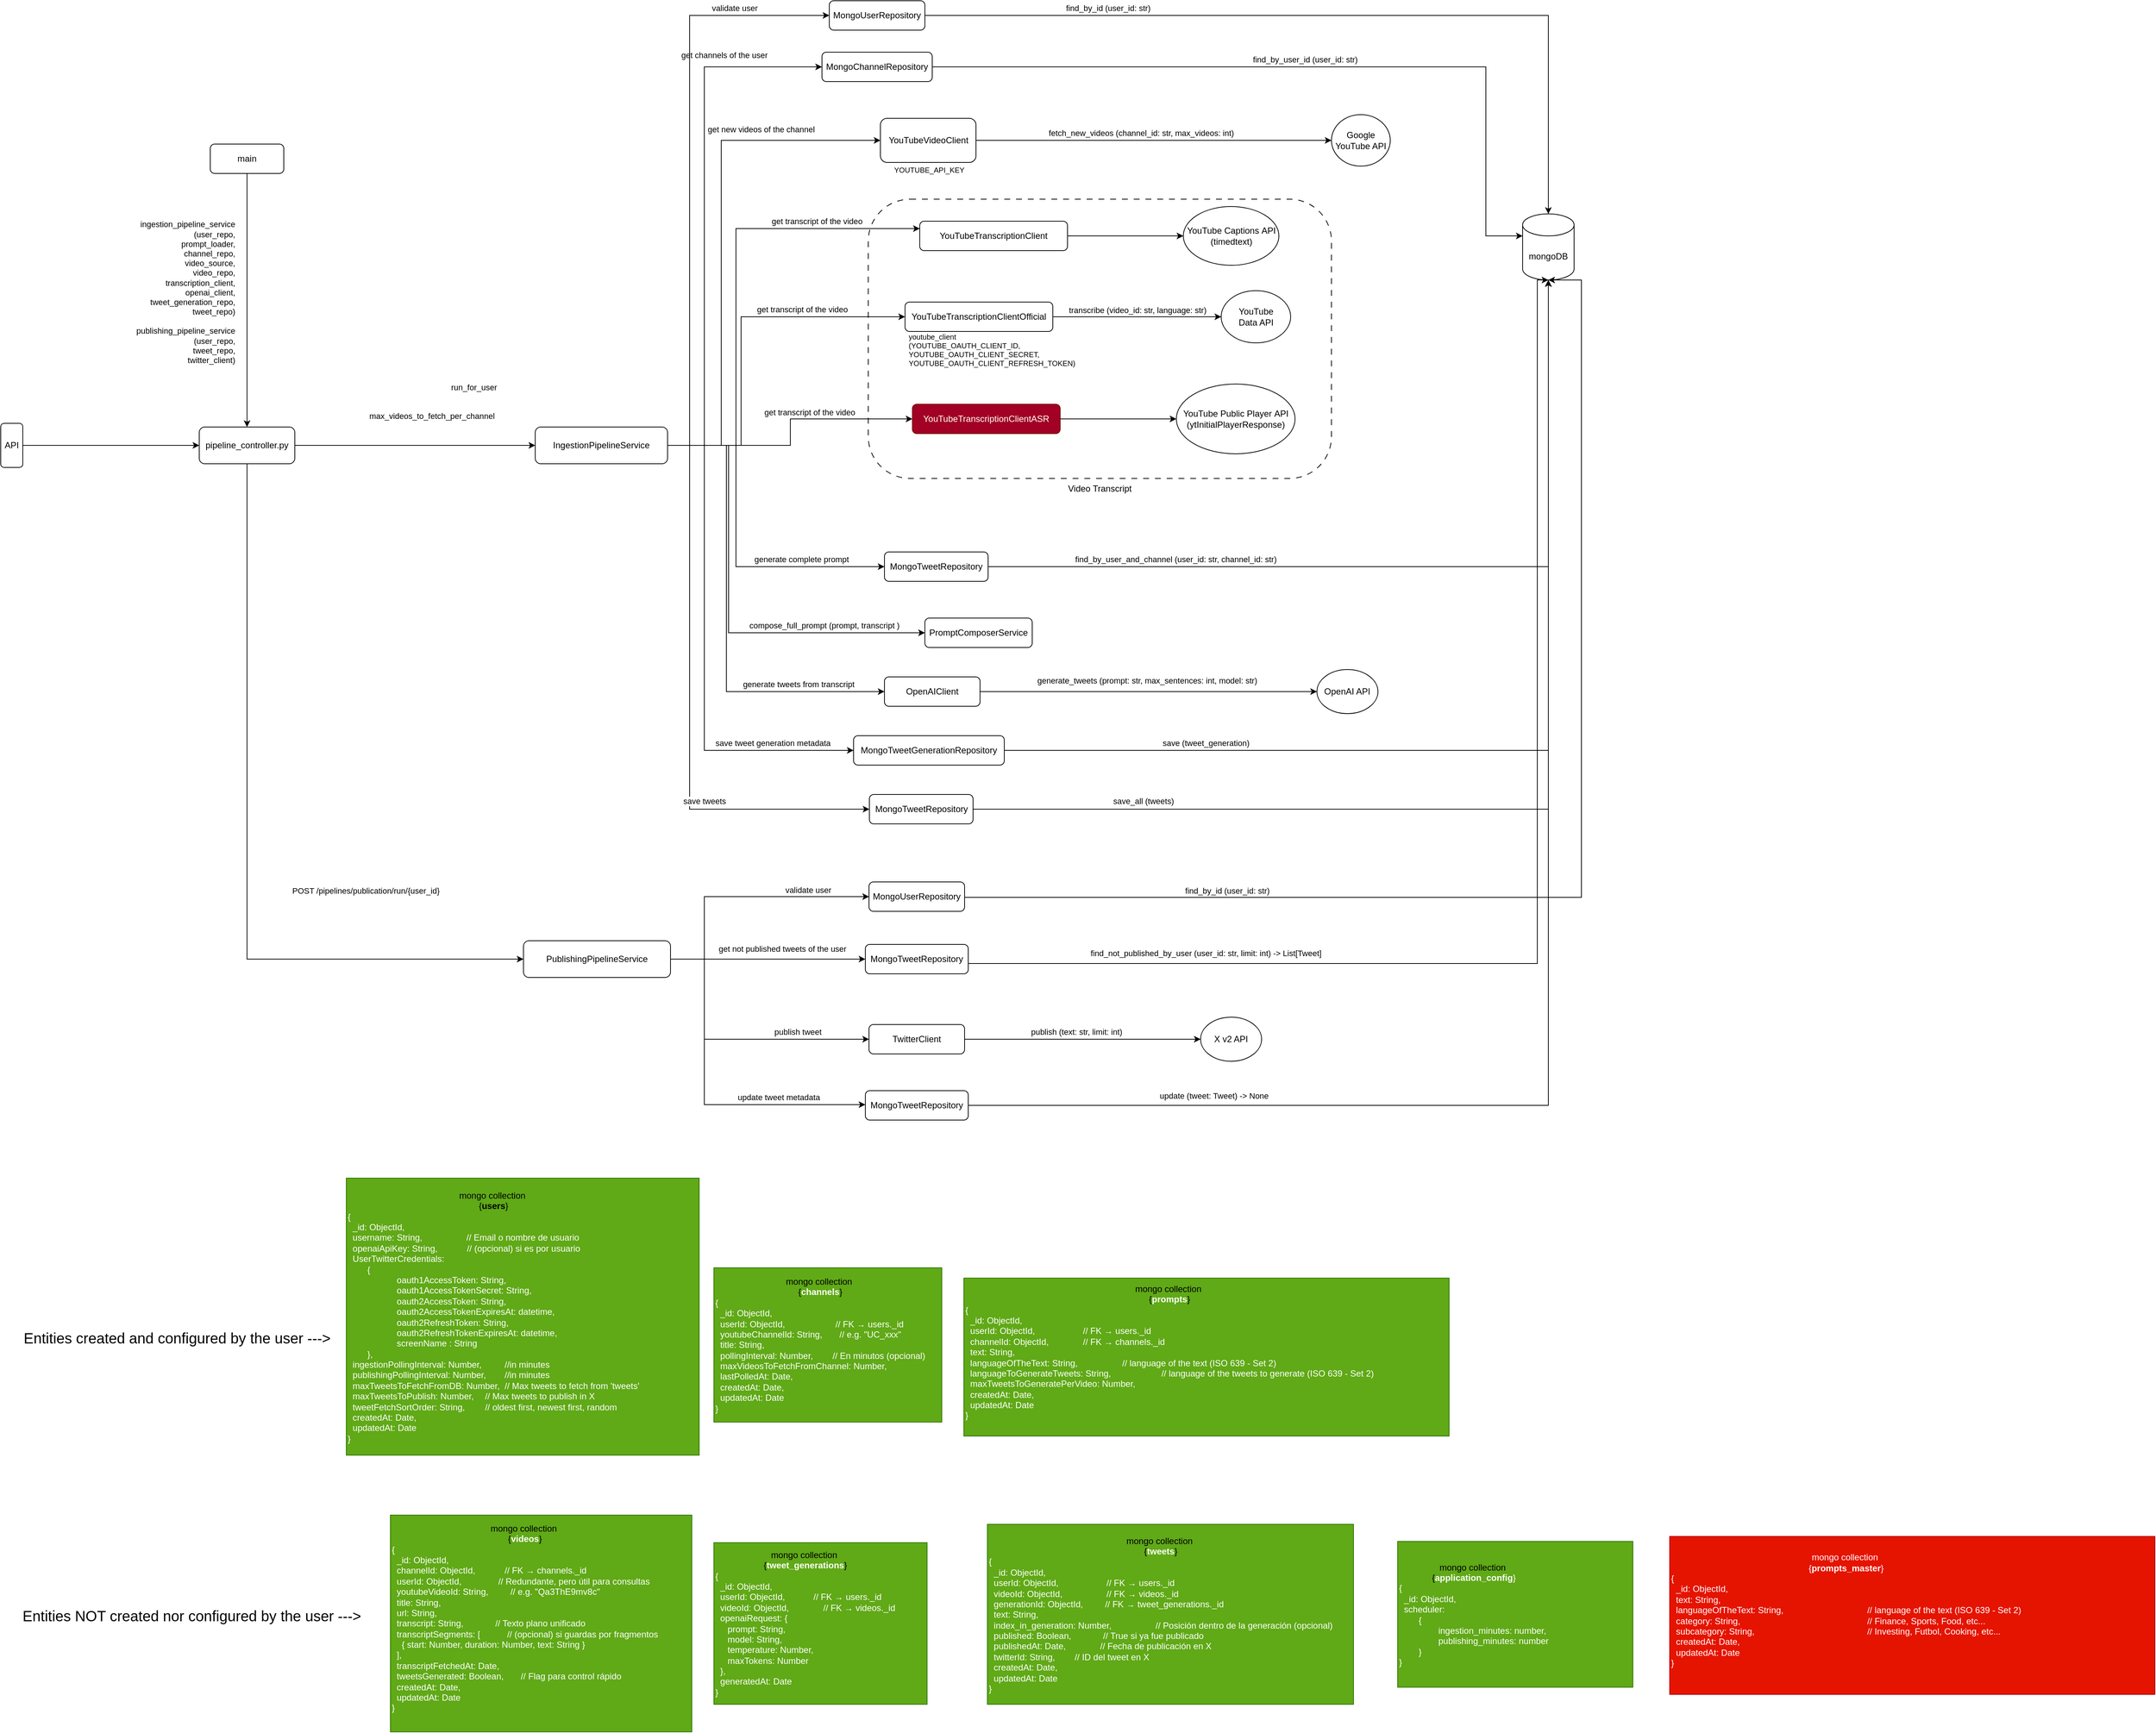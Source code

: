 <mxfile version="28.0.6">
  <diagram name="Page-1" id="SpRGDxsBfz3jqkra-ryO">
    <mxGraphModel dx="1733" dy="1713" grid="1" gridSize="10" guides="1" tooltips="1" connect="1" arrows="1" fold="1" page="1" pageScale="1" pageWidth="827" pageHeight="1169" math="0" shadow="0">
      <root>
        <mxCell id="0" />
        <mxCell id="1" parent="0" />
        <mxCell id="37fVEJxlYI5hCLpPLEm2-25" value="Video Transcript" style="rounded=1;whiteSpace=wrap;html=1;dashed=1;dashPattern=8 8;labelPosition=center;verticalLabelPosition=bottom;align=center;verticalAlign=top;" vertex="1" parent="1">
          <mxGeometry x="660" y="-70" width="630" height="380" as="geometry" />
        </mxCell>
        <mxCell id="mtawYaKO-lGH9iTYJ4dF-1" value="ingestion_pipeline_service&lt;div&gt;&lt;div&gt;(user_repo,&lt;/div&gt;&lt;div&gt;prompt_loader,&lt;/div&gt;&lt;div&gt;channel_repo,&lt;/div&gt;&lt;div&gt;video_source,&lt;/div&gt;&lt;div&gt;video_repo,&lt;/div&gt;&lt;div&gt;transcription_client,&lt;/div&gt;&lt;div&gt;openai_client,&lt;/div&gt;&lt;div&gt;tweet_generation_repo,&lt;/div&gt;&lt;div&gt;tweet_repo)&lt;/div&gt;&lt;/div&gt;&lt;div&gt;&lt;br&gt;&lt;/div&gt;&lt;div&gt;publishing_pipeline_service&lt;/div&gt;&lt;div&gt;(&lt;span style=&quot;background-color: light-dark(#ffffff, var(--ge-dark-color, #121212)); color: light-dark(rgb(0, 0, 0), rgb(255, 255, 255));&quot;&gt;user_repo,&lt;/span&gt;&lt;/div&gt;&lt;div&gt;&lt;span style=&quot;background-color: light-dark(#ffffff, var(--ge-dark-color, #121212)); color: light-dark(rgb(0, 0, 0), rgb(255, 255, 255));&quot;&gt;tweet_repo,&lt;/span&gt;&lt;/div&gt;&lt;div&gt;&lt;span style=&quot;background-color: light-dark(#ffffff, var(--ge-dark-color, #121212)); color: light-dark(rgb(0, 0, 0), rgb(255, 255, 255));&quot;&gt;twitter_client)&lt;/span&gt;&lt;/div&gt;&lt;div&gt;&lt;br&gt;&lt;/div&gt;&lt;div&gt;&lt;br&gt;&lt;/div&gt;" style="edgeStyle=orthogonalEdgeStyle;rounded=0;orthogonalLoop=1;jettySize=auto;html=1;align=right;" parent="1" source="6GBo-MGXtRTwtD-Rmwj8-2" target="6GBo-MGXtRTwtD-Rmwj8-3" edge="1">
          <mxGeometry x="0.015" y="-15" relative="1" as="geometry">
            <mxPoint as="offset" />
          </mxGeometry>
        </mxCell>
        <mxCell id="6GBo-MGXtRTwtD-Rmwj8-2" value="main" style="rounded=1;whiteSpace=wrap;html=1;" parent="1" vertex="1">
          <mxGeometry x="-235" y="-145" width="100" height="40" as="geometry" />
        </mxCell>
        <mxCell id="6GBo-MGXtRTwtD-Rmwj8-8" style="edgeStyle=orthogonalEdgeStyle;rounded=0;orthogonalLoop=1;jettySize=auto;html=1;" parent="1" source="6GBo-MGXtRTwtD-Rmwj8-3" target="6GBo-MGXtRTwtD-Rmwj8-6" edge="1">
          <mxGeometry relative="1" as="geometry" />
        </mxCell>
        <mxCell id="6GBo-MGXtRTwtD-Rmwj8-3" value="pipeline_controller.py" style="rounded=1;whiteSpace=wrap;html=1;" parent="1" vertex="1">
          <mxGeometry x="-250" y="240" width="130" height="50" as="geometry" />
        </mxCell>
        <mxCell id="6GBo-MGXtRTwtD-Rmwj8-5" value="" style="edgeStyle=orthogonalEdgeStyle;rounded=0;orthogonalLoop=1;jettySize=auto;html=1;entryX=0;entryY=0.5;entryDx=0;entryDy=0;" parent="1" source="6GBo-MGXtRTwtD-Rmwj8-4" target="6GBo-MGXtRTwtD-Rmwj8-3" edge="1">
          <mxGeometry y="25" relative="1" as="geometry">
            <mxPoint as="offset" />
          </mxGeometry>
        </mxCell>
        <mxCell id="6GBo-MGXtRTwtD-Rmwj8-4" value="API" style="rounded=1;whiteSpace=wrap;html=1;" parent="1" vertex="1">
          <mxGeometry x="-520" y="235" width="30" height="60" as="geometry" />
        </mxCell>
        <mxCell id="6GBo-MGXtRTwtD-Rmwj8-15" value="get new videos of the channel" style="rounded=0;orthogonalLoop=1;jettySize=auto;html=1;entryX=0;entryY=0.5;entryDx=0;entryDy=0;exitX=1;exitY=0.5;exitDx=0;exitDy=0;edgeStyle=orthogonalEdgeStyle;" parent="1" source="6GBo-MGXtRTwtD-Rmwj8-6" target="6GBo-MGXtRTwtD-Rmwj8-11" edge="1">
          <mxGeometry x="0.538" y="15" relative="1" as="geometry">
            <Array as="points">
              <mxPoint x="460" y="265" />
              <mxPoint x="460" y="-150" />
            </Array>
            <mxPoint x="377" y="255.0" as="sourcePoint" />
            <mxPoint as="offset" />
          </mxGeometry>
        </mxCell>
        <mxCell id="6GBo-MGXtRTwtD-Rmwj8-22" value="get transcript of the video" style="edgeStyle=orthogonalEdgeStyle;rounded=0;orthogonalLoop=1;jettySize=auto;html=1;entryX=0;entryY=0.5;entryDx=0;entryDy=0;" parent="1" source="6GBo-MGXtRTwtD-Rmwj8-6" target="6GBo-MGXtRTwtD-Rmwj8-16" edge="1">
          <mxGeometry x="0.438" y="10" relative="1" as="geometry">
            <Array as="points">
              <mxPoint x="487" y="265" />
              <mxPoint x="487" y="90" />
            </Array>
            <mxPoint as="offset" />
          </mxGeometry>
        </mxCell>
        <mxCell id="6GBo-MGXtRTwtD-Rmwj8-23" value="generate tweets from transcript" style="rounded=0;orthogonalLoop=1;jettySize=auto;html=1;entryX=0;entryY=0.5;entryDx=0;entryDy=0;exitX=1;exitY=0.5;exitDx=0;exitDy=0;edgeStyle=orthogonalEdgeStyle;" parent="1" source="6GBo-MGXtRTwtD-Rmwj8-6" target="6GBo-MGXtRTwtD-Rmwj8-20" edge="1">
          <mxGeometry x="0.627" y="10" relative="1" as="geometry">
            <mxPoint x="387" y="275" as="sourcePoint" />
            <mxPoint x="427" y="340" as="targetPoint" />
            <mxPoint as="offset" />
            <Array as="points">
              <mxPoint x="467" y="265" />
              <mxPoint x="467" y="600" />
            </Array>
          </mxGeometry>
        </mxCell>
        <mxCell id="6GBo-MGXtRTwtD-Rmwj8-33" value="publish tweet" style="rounded=0;orthogonalLoop=1;jettySize=auto;html=1;entryX=0;entryY=0.5;entryDx=0;entryDy=0;exitX=1;exitY=0.5;exitDx=0;exitDy=0;edgeStyle=orthogonalEdgeStyle;" parent="1" source="fER5kQKjIwSkImDIx6LC-20" target="6GBo-MGXtRTwtD-Rmwj8-21" edge="1">
          <mxGeometry x="0.488" y="10" relative="1" as="geometry">
            <Array as="points">
              <mxPoint x="437" y="964" />
              <mxPoint x="437" y="1073" />
            </Array>
            <mxPoint as="offset" />
          </mxGeometry>
        </mxCell>
        <mxCell id="YeQcEhxph-pK-XzqHGoJ-7" value="generate complete prompt" style="edgeStyle=orthogonalEdgeStyle;rounded=0;orthogonalLoop=1;jettySize=auto;html=1;" parent="1" source="6GBo-MGXtRTwtD-Rmwj8-6" target="37fVEJxlYI5hCLpPLEm2-8" edge="1">
          <mxGeometry x="0.507" y="10" relative="1" as="geometry">
            <mxPoint x="684" y="430" as="targetPoint" />
            <mxPoint as="offset" />
            <Array as="points">
              <mxPoint x="480" y="265" />
              <mxPoint x="480" y="430" />
            </Array>
          </mxGeometry>
        </mxCell>
        <mxCell id="37fVEJxlYI5hCLpPLEm2-13" value="compose_full_prompt (prompt,&amp;nbsp;transcript )" style="edgeStyle=orthogonalEdgeStyle;rounded=0;orthogonalLoop=1;jettySize=auto;html=1;entryX=0;entryY=0.5;entryDx=0;entryDy=0;" edge="1" parent="1" source="6GBo-MGXtRTwtD-Rmwj8-6" target="37fVEJxlYI5hCLpPLEm2-12">
          <mxGeometry x="0.547" y="10" relative="1" as="geometry">
            <Array as="points">
              <mxPoint x="470" y="265" />
              <mxPoint x="470" y="520" />
            </Array>
            <mxPoint as="offset" />
          </mxGeometry>
        </mxCell>
        <mxCell id="37fVEJxlYI5hCLpPLEm2-16" value="get transcript of the video" style="edgeStyle=orthogonalEdgeStyle;rounded=0;orthogonalLoop=1;jettySize=auto;html=1;entryX=0;entryY=0.5;entryDx=0;entryDy=0;" edge="1" parent="1" source="6GBo-MGXtRTwtD-Rmwj8-6" target="37fVEJxlYI5hCLpPLEm2-15">
          <mxGeometry x="0.241" y="9" relative="1" as="geometry">
            <Array as="points">
              <mxPoint x="554" y="265" />
              <mxPoint x="554" y="229" />
            </Array>
            <mxPoint as="offset" />
          </mxGeometry>
        </mxCell>
        <mxCell id="6GBo-MGXtRTwtD-Rmwj8-6" value="IngestionPipelineService" style="rounded=1;whiteSpace=wrap;html=1;" parent="1" vertex="1">
          <mxGeometry x="207" y="240" width="180" height="50" as="geometry" />
        </mxCell>
        <mxCell id="6GBo-MGXtRTwtD-Rmwj8-18" value="fetch_new_videos (channel_id: str, max_videos: int)" style="edgeStyle=orthogonalEdgeStyle;rounded=0;orthogonalLoop=1;jettySize=auto;html=1;" parent="1" source="6GBo-MGXtRTwtD-Rmwj8-11" target="6GBo-MGXtRTwtD-Rmwj8-17" edge="1">
          <mxGeometry x="-0.074" y="10" relative="1" as="geometry">
            <mxPoint x="747" y="180" as="sourcePoint" />
            <mxPoint as="offset" />
          </mxGeometry>
        </mxCell>
        <mxCell id="6GBo-MGXtRTwtD-Rmwj8-27" value="transcribe (video_id: str, language: str)" style="edgeStyle=orthogonalEdgeStyle;rounded=0;orthogonalLoop=1;jettySize=auto;html=1;" parent="1" source="6GBo-MGXtRTwtD-Rmwj8-16" target="6GBo-MGXtRTwtD-Rmwj8-26" edge="1">
          <mxGeometry x="0.006" y="9" relative="1" as="geometry">
            <mxPoint as="offset" />
          </mxGeometry>
        </mxCell>
        <mxCell id="6GBo-MGXtRTwtD-Rmwj8-17" value="Google YouTube API" style="ellipse;whiteSpace=wrap;html=1;" parent="1" vertex="1">
          <mxGeometry x="1290" y="-185" width="80" height="70" as="geometry" />
        </mxCell>
        <mxCell id="6GBo-MGXtRTwtD-Rmwj8-29" value="generate_tweets (prompt: str, max_sentences: int, model: str)" style="edgeStyle=orthogonalEdgeStyle;rounded=0;orthogonalLoop=1;jettySize=auto;html=1;entryX=0;entryY=0.5;entryDx=0;entryDy=0;" parent="1" source="6GBo-MGXtRTwtD-Rmwj8-20" target="6GBo-MGXtRTwtD-Rmwj8-28" edge="1">
          <mxGeometry x="-0.011" y="15" relative="1" as="geometry">
            <mxPoint as="offset" />
          </mxGeometry>
        </mxCell>
        <mxCell id="6GBo-MGXtRTwtD-Rmwj8-20" value="OpenAIClient" style="rounded=1;whiteSpace=wrap;html=1;" parent="1" vertex="1">
          <mxGeometry x="682" y="580" width="130" height="40" as="geometry" />
        </mxCell>
        <mxCell id="6GBo-MGXtRTwtD-Rmwj8-32" value="publish (text: str, limit: int)" style="edgeStyle=orthogonalEdgeStyle;rounded=0;orthogonalLoop=1;jettySize=auto;html=1;" parent="1" source="6GBo-MGXtRTwtD-Rmwj8-21" target="6GBo-MGXtRTwtD-Rmwj8-30" edge="1">
          <mxGeometry x="-0.056" y="10" relative="1" as="geometry">
            <mxPoint as="offset" />
          </mxGeometry>
        </mxCell>
        <mxCell id="6GBo-MGXtRTwtD-Rmwj8-21" value="TwitterClient" style="rounded=1;whiteSpace=wrap;html=1;" parent="1" vertex="1">
          <mxGeometry x="661" y="1053" width="130" height="40" as="geometry" />
        </mxCell>
        <mxCell id="6GBo-MGXtRTwtD-Rmwj8-26" value="YouTube&lt;div&gt;Data API&lt;/div&gt;" style="ellipse;whiteSpace=wrap;html=1;" parent="1" vertex="1">
          <mxGeometry x="1140" y="54.5" width="94.5" height="71" as="geometry" />
        </mxCell>
        <mxCell id="6GBo-MGXtRTwtD-Rmwj8-28" value="OpenAI API" style="ellipse;whiteSpace=wrap;html=1;" parent="1" vertex="1">
          <mxGeometry x="1270.25" y="570" width="83" height="60" as="geometry" />
        </mxCell>
        <mxCell id="6GBo-MGXtRTwtD-Rmwj8-30" value="X v2 API" style="ellipse;whiteSpace=wrap;html=1;" parent="1" vertex="1">
          <mxGeometry x="1112" y="1043" width="83" height="60" as="geometry" />
        </mxCell>
        <mxCell id="6GBo-MGXtRTwtD-Rmwj8-34" value="&lt;div style=&quot;text-align: center;&quot;&gt;&lt;span style=&quot;background-color: transparent; color: light-dark(rgb(0, 0, 0), rgb(255, 255, 255));&quot;&gt;mongo collection&amp;nbsp;&lt;/span&gt;&lt;/div&gt;&lt;div style=&quot;text-align: center;&quot;&gt;&lt;span style=&quot;background-color: transparent; color: light-dark(rgb(0, 0, 0), rgb(255, 255, 255));&quot;&gt;{&lt;b&gt;users&lt;/b&gt;}&lt;/span&gt;&lt;/div&gt;&lt;div&gt;&lt;div&gt;{&lt;/div&gt;&lt;div&gt;&amp;nbsp; _id: ObjectId,&lt;/div&gt;&lt;div&gt;&amp;nbsp; username: String,&amp;nbsp; &amp;nbsp; &amp;nbsp; &amp;nbsp; &amp;nbsp; &amp;nbsp; &amp;nbsp; &amp;nbsp; &amp;nbsp; // Email o nombre de usuario&lt;/div&gt;&lt;div&gt;&amp;nbsp; openaiApiKey: String,&amp;nbsp; &amp;nbsp; &amp;nbsp; &amp;nbsp; &amp;nbsp; &amp;nbsp; // (opcional) si es por usuario&lt;/div&gt;&lt;div&gt;&amp;nbsp; UserTwitterCredentials:&amp;nbsp;&lt;/div&gt;&lt;div&gt;&lt;span style=&quot;white-space: pre;&quot;&gt;&#x9;&lt;/span&gt;{&lt;/div&gt;&lt;/div&gt;&lt;blockquote style=&quot;margin: 0 0 0 40px; border: none; padding: 0px;&quot;&gt;&lt;div&gt;&lt;div&gt;&amp;nbsp; &amp;nbsp; &lt;span style=&quot;white-space: pre;&quot;&gt;&#x9;&lt;/span&gt;oauth1AccessToken: String,&amp;nbsp; &amp;nbsp; &amp;nbsp; &amp;nbsp; &amp;nbsp; &amp;nbsp;&amp;nbsp;&lt;/div&gt;&lt;/div&gt;&lt;div&gt;&lt;div&gt;&amp;nbsp; &amp;nbsp; &lt;span style=&quot;white-space: pre;&quot;&gt;&#x9;&lt;/span&gt;oauth1AccessTokenSecret: String,&lt;/div&gt;&lt;/div&gt;&lt;div&gt;&lt;div&gt;&lt;span style=&quot;background-color: transparent; color: light-dark(rgb(255, 255, 255), rgb(18, 18, 18));&quot;&gt;&lt;span style=&quot;white-space: pre;&quot;&gt;&#x9;&lt;/span&gt;&lt;/span&gt;oauth2AccessToken&lt;span style=&quot;background-color: transparent;&quot;&gt;: String&lt;/span&gt;&lt;span style=&quot;background-color: transparent;&quot;&gt;,&lt;/span&gt;&lt;/div&gt;&lt;/div&gt;&lt;div&gt;&lt;div&gt;&lt;span style=&quot;background-color: transparent;&quot;&gt;&lt;span style=&quot;white-space: pre;&quot;&gt;&#x9;&lt;/span&gt;oauth2AccessTokenExpiresAt: datetime,&lt;/span&gt;&lt;/div&gt;&lt;/div&gt;&lt;div&gt;&lt;div&gt;&lt;span style=&quot;background-color: transparent;&quot;&gt;&lt;span style=&quot;white-space: pre;&quot;&gt;&#x9;&lt;/span&gt;&lt;/span&gt;oauth2RefreshToken&lt;span style=&quot;background-color: transparent;&quot;&gt;: String,&lt;/span&gt;&lt;/div&gt;&lt;/div&gt;&lt;div&gt;&lt;div&gt;&lt;span style=&quot;background-color: transparent;&quot;&gt;&lt;span style=&quot;white-space: pre;&quot;&gt;&#x9;&lt;/span&gt;&lt;/span&gt;oauth2RefreshTokenExpiresAt&lt;span style=&quot;background-color: transparent;&quot;&gt;: datetime,&lt;/span&gt;&lt;/div&gt;&lt;/div&gt;&lt;div&gt;&lt;div&gt;&lt;span style=&quot;background-color: transparent;&quot;&gt;&lt;div&gt;&lt;span style=&quot;white-space: normal;&quot;&gt;&lt;span style=&quot;white-space:pre&quot;&gt;&#x9;&lt;/span&gt;screenName : String&lt;/span&gt;&lt;/div&gt;&lt;/span&gt;&lt;/div&gt;&lt;/div&gt;&lt;/blockquote&gt;&lt;div&gt;&lt;div&gt;&lt;span style=&quot;background-color: transparent;&quot;&gt;&lt;div&gt;&lt;span style=&quot;white-space: normal;&quot;&gt;&lt;span style=&quot;white-space: pre;&quot;&gt;&#x9;&lt;/span&gt;},&lt;/span&gt;&lt;/div&gt;&lt;/span&gt;&lt;/div&gt;&lt;div&gt;&amp;nbsp;&amp;nbsp;&lt;span style=&quot;background-color: transparent;&quot;&gt;ingestionPollingInterval: Number,&lt;/span&gt;&lt;span style=&quot;background-color: transparent; white-space: pre;&quot;&gt;&#x9;&#x9;&lt;/span&gt;&lt;span style=&quot;background-color: transparent;&quot;&gt;//in minutes&lt;/span&gt;&lt;/div&gt;&lt;div&gt;&amp;nbsp; publishingPollingInterval: Number,&lt;span style=&quot;white-space:pre&quot;&gt;&#x9;&lt;/span&gt;//in minutes&lt;/div&gt;&lt;div&gt;&amp;nbsp; maxTweetsToFetchFromDB: Number,&lt;span style=&quot;white-space:pre&quot;&gt;&#x9;&lt;/span&gt;// Max tweets to fetch from &#39;tweets&#39;&lt;/div&gt;&lt;div&gt;&amp;nbsp; maxTweetsToPublish: Number,&lt;span style=&quot;white-space:pre&quot;&gt;&#x9;&lt;/span&gt;// Max tweets to publish in X&lt;/div&gt;&lt;div&gt;&amp;nbsp; tweetFetchSortOrder: String,&lt;span style=&quot;white-space:pre&quot;&gt;&#x9;&lt;/span&gt;// oldest first, newest first, random&lt;/div&gt;&lt;div&gt;&amp;nbsp; createdAt: Date,&lt;/div&gt;&lt;div&gt;&amp;nbsp; updatedAt: Date&lt;/div&gt;&lt;div&gt;}&lt;/div&gt;&lt;/div&gt;" style="rounded=0;html=1;align=left;whiteSpace=wrap;fillColor=#60a917;strokeColor=#2D7600;fontColor=#ffffff;" parent="1" vertex="1">
          <mxGeometry x="-50" y="1262" width="480" height="377" as="geometry" />
        </mxCell>
        <mxCell id="6GBo-MGXtRTwtD-Rmwj8-35" value="&lt;div style=&quot;text-align: center;&quot;&gt;&lt;span style=&quot;background-color: transparent; color: light-dark(rgb(0, 0, 0), rgb(255, 255, 255));&quot;&gt;mongo collection&amp;nbsp;&lt;/span&gt;&lt;/div&gt;&lt;div style=&quot;text-align: center;&quot;&gt;&lt;span style=&quot;background-color: transparent; color: light-dark(rgb(0, 0, 0), rgb(255, 255, 255));&quot;&gt;{&lt;/span&gt;&lt;b&gt;channels&lt;/b&gt;&lt;span style=&quot;background-color: transparent; color: light-dark(rgb(0, 0, 0), rgb(255, 255, 255));&quot;&gt;}&lt;/span&gt;&lt;/div&gt;&lt;div&gt;&lt;div&gt;{&lt;/div&gt;&lt;div&gt;&amp;nbsp; _id: ObjectId,&lt;/div&gt;&lt;div&gt;&amp;nbsp; userId: ObjectId,&amp;nbsp; &amp;nbsp; &amp;nbsp; &amp;nbsp; &amp;nbsp; &amp;nbsp; &amp;nbsp; &amp;nbsp; &lt;span style=&quot;white-space: pre;&quot;&gt;&#x9;&lt;/span&gt;&amp;nbsp;// FK → users._id&lt;/div&gt;&lt;div&gt;&amp;nbsp; youtubeChannelId: String,&amp;nbsp; &amp;nbsp; &amp;nbsp; &amp;nbsp;// e.g. &quot;UC_xxx&quot;&lt;/div&gt;&lt;div&gt;&amp;nbsp; title: String,&lt;/div&gt;&lt;div&gt;&amp;nbsp; pollingInterval: Number,&amp;nbsp; &amp;nbsp; &amp;nbsp; &amp;nbsp; // En minutos (opcional)&lt;/div&gt;&lt;div&gt;&lt;span style=&quot;background-color: transparent; color: light-dark(rgb(255, 255, 255), rgb(18, 18, 18));&quot;&gt;&amp;nbsp;&amp;nbsp;&lt;/span&gt;&lt;span style=&quot;background-color: transparent;&quot;&gt;maxVideosToFetchFromChannel: Number,&amp;nbsp;&lt;/span&gt;&lt;/div&gt;&lt;div&gt;&lt;span style=&quot;background-color: transparent;&quot;&gt;&lt;div&gt;&amp;nbsp; lastPolledAt: Date,&lt;/div&gt;&lt;div&gt;&lt;div&gt;&amp;nbsp; createdAt: Date,&lt;/div&gt;&lt;/div&gt;&lt;div&gt;&lt;div&gt;&amp;nbsp; updatedAt: Date&lt;/div&gt;&lt;div&gt;}&lt;/div&gt;&lt;/div&gt;&lt;/span&gt;&lt;/div&gt;&lt;/div&gt;" style="rounded=0;whiteSpace=wrap;html=1;align=left;fillColor=#60a917;strokeColor=#2D7600;fontColor=#ffffff;" parent="1" vertex="1">
          <mxGeometry x="450" y="1384" width="310" height="210" as="geometry" />
        </mxCell>
        <mxCell id="6GBo-MGXtRTwtD-Rmwj8-36" value="&lt;div style=&quot;text-align: center;&quot;&gt;&lt;span style=&quot;background-color: transparent; color: light-dark(rgb(0, 0, 0), rgb(255, 255, 255));&quot;&gt;mongo collection&amp;nbsp;&lt;/span&gt;&lt;/div&gt;&lt;div style=&quot;text-align: center;&quot;&gt;&lt;span style=&quot;background-color: transparent; color: light-dark(rgb(0, 0, 0), rgb(255, 255, 255));&quot;&gt;{&lt;/span&gt;&lt;b&gt;videos&lt;/b&gt;&lt;span style=&quot;background-color: transparent; color: light-dark(rgb(0, 0, 0), rgb(255, 255, 255));&quot;&gt;}&lt;/span&gt;&lt;/div&gt;&lt;div&gt;&lt;div&gt;{&lt;/div&gt;&lt;div&gt;&amp;nbsp; _id: ObjectId,&lt;/div&gt;&lt;div&gt;&amp;nbsp; channelId: ObjectId,&amp;nbsp; &amp;nbsp; &amp;nbsp; &amp;nbsp; &amp;nbsp; &amp;nbsp; // FK → channels._id&lt;/div&gt;&lt;div&gt;&amp;nbsp; userId: ObjectId,&amp;nbsp; &amp;nbsp; &amp;nbsp; &amp;nbsp; &amp;nbsp; &amp;nbsp; &amp;nbsp; &amp;nbsp;// Redundante, pero útil para consultas&lt;/div&gt;&lt;div&gt;&amp;nbsp; youtubeVideoId: String,&amp;nbsp; &amp;nbsp; &amp;nbsp; &amp;nbsp; &amp;nbsp;// e.g. &quot;Qa3ThE9mv8c&quot;&lt;/div&gt;&lt;div&gt;&amp;nbsp; title: String,&lt;/div&gt;&lt;div&gt;&amp;nbsp; url: String,&lt;/div&gt;&lt;div&gt;&amp;nbsp; transcript: String,&amp;nbsp; &amp;nbsp; &amp;nbsp; &amp;nbsp; &amp;nbsp; &amp;nbsp; &amp;nbsp;// Texto plano unificado&lt;/div&gt;&lt;div&gt;&amp;nbsp; transcriptSegments: [&amp;nbsp; &amp;nbsp; &amp;nbsp; &amp;nbsp; &amp;nbsp; &amp;nbsp;// (opcional) si guardas por fragmentos&lt;/div&gt;&lt;div&gt;&amp;nbsp; &amp;nbsp; { start: Number, duration: Number, text: String }&lt;/div&gt;&lt;div&gt;&amp;nbsp; ],&lt;/div&gt;&lt;div&gt;&amp;nbsp; transcriptFetchedAt: Date,&lt;/div&gt;&lt;div&gt;&amp;nbsp; tweetsGenerated: Boolean,&amp;nbsp; &amp;nbsp; &amp;nbsp; &amp;nbsp;// Flag para control rápido&lt;/div&gt;&lt;div&gt;&amp;nbsp; createdAt: Date,&lt;/div&gt;&lt;div&gt;&amp;nbsp; updatedAt: Date&lt;/div&gt;&lt;div&gt;}&lt;/div&gt;&lt;/div&gt;&lt;div&gt;&lt;br&gt;&lt;/div&gt;" style="rounded=0;whiteSpace=wrap;html=1;align=left;fillColor=#60a917;strokeColor=#2D7600;fontColor=#ffffff;" parent="1" vertex="1">
          <mxGeometry x="10" y="1720.5" width="410" height="295" as="geometry" />
        </mxCell>
        <mxCell id="6GBo-MGXtRTwtD-Rmwj8-37" value="&lt;div style=&quot;text-align: center;&quot;&gt;&lt;span style=&quot;background-color: transparent; color: light-dark(rgb(0, 0, 0), rgb(255, 255, 255));&quot;&gt;mongo collection&amp;nbsp;&lt;/span&gt;&lt;/div&gt;&lt;div style=&quot;text-align: center;&quot;&gt;&lt;span style=&quot;background-color: transparent; color: light-dark(rgb(0, 0, 0), rgb(255, 255, 255));&quot;&gt;{&lt;/span&gt;&lt;b&gt;tweet_generations&lt;/b&gt;&lt;span style=&quot;background-color: transparent; color: light-dark(rgb(0, 0, 0), rgb(255, 255, 255));&quot;&gt;}&lt;/span&gt;&lt;/div&gt;&lt;div&gt;&lt;div&gt;&lt;div&gt;{&lt;/div&gt;&lt;div&gt;&amp;nbsp; _id: ObjectId,&lt;/div&gt;&lt;div&gt;&amp;nbsp; userId: ObjectId,&lt;span style=&quot;white-space: pre;&quot;&gt;&#x9;&lt;span style=&quot;white-space: pre;&quot;&gt;&#x9;&lt;/span&gt;&lt;/span&gt;&lt;span style=&quot;background-color: transparent; white-space: pre;&quot;&gt;// FK → users._id&lt;/span&gt;&lt;/div&gt;&lt;div&gt;&amp;nbsp; videoId: ObjectId,&amp;nbsp; &amp;nbsp; &amp;nbsp; &amp;nbsp; &amp;nbsp; &amp;nbsp; &amp;nbsp; // FK → videos._id&lt;/div&gt;&lt;div&gt;&amp;nbsp; openaiRequest: {&lt;/div&gt;&lt;div&gt;&amp;nbsp; &amp;nbsp; &amp;nbsp;prompt: String,&lt;/div&gt;&lt;div&gt;&amp;nbsp; &amp;nbsp; &amp;nbsp;model: String,&lt;/div&gt;&lt;div&gt;&amp;nbsp; &amp;nbsp; &amp;nbsp;temperature: Number,&lt;/div&gt;&lt;div&gt;&amp;nbsp; &amp;nbsp; &amp;nbsp;maxTokens: Number&lt;/div&gt;&lt;div&gt;&amp;nbsp; },&lt;/div&gt;&lt;div&gt;&amp;nbsp; generatedAt: Date&lt;/div&gt;&lt;div&gt;}&lt;/div&gt;&lt;/div&gt;&lt;/div&gt;" style="rounded=0;whiteSpace=wrap;html=1;align=left;fillColor=#60a917;strokeColor=#2D7600;fontColor=#ffffff;" parent="1" vertex="1">
          <mxGeometry x="450" y="1758" width="290" height="220" as="geometry" />
        </mxCell>
        <mxCell id="6GBo-MGXtRTwtD-Rmwj8-38" value="&lt;div style=&quot;text-align: center;&quot;&gt;&lt;span style=&quot;background-color: transparent; color: light-dark(rgb(0, 0, 0), rgb(255, 255, 255));&quot;&gt;mongo collection&amp;nbsp;&lt;/span&gt;&lt;/div&gt;&lt;div style=&quot;text-align: center;&quot;&gt;&lt;span style=&quot;background-color: transparent; color: light-dark(rgb(0, 0, 0), rgb(255, 255, 255));&quot;&gt;{&lt;/span&gt;&lt;b&gt;tweets&lt;/b&gt;&lt;span style=&quot;background-color: transparent; color: light-dark(rgb(0, 0, 0), rgb(255, 255, 255));&quot;&gt;}&lt;/span&gt;&lt;/div&gt;&lt;div&gt;&lt;div&gt;{&lt;/div&gt;&lt;div&gt;&amp;nbsp; _id: ObjectId,&lt;/div&gt;&lt;div&gt;&amp;nbsp; userId: ObjectId,&lt;span style=&quot;white-space: pre;&quot;&gt;&#x9;&lt;/span&gt;&lt;span style=&quot;white-space: pre;&quot;&gt;&#x9;&lt;/span&gt;&lt;span style=&quot;white-space: pre;&quot;&gt;&#x9;&lt;/span&gt;&lt;span style=&quot;background-color: transparent;&quot;&gt;// FK → users._id&lt;/span&gt;&lt;/div&gt;&lt;div&gt;&amp;nbsp; videoId: ObjectId,&lt;span style=&quot;white-space: pre;&quot;&gt;&#x9;&lt;/span&gt;&lt;span style=&quot;white-space: pre;&quot;&gt;&#x9;&lt;/span&gt;&lt;span style=&quot;white-space: pre;&quot;&gt;&#x9;&lt;/span&gt;&lt;span style=&quot;background-color: transparent;&quot;&gt;// FK → videos._id&lt;/span&gt;&lt;/div&gt;&lt;div&gt;&amp;nbsp; generationId: ObjectId,&amp;nbsp; &amp;nbsp; &amp;nbsp; &amp;nbsp; &amp;nbsp;// FK → tweet_generations._id&lt;/div&gt;&lt;div&gt;&amp;nbsp; text: String,&lt;/div&gt;&lt;div&gt;&amp;nbsp; &lt;font style=&quot;color: rgb(255, 255, 255);&quot;&gt;index_in_generation&lt;/font&gt;: Number,&amp;nbsp; &amp;nbsp; &amp;nbsp; &amp;nbsp; &amp;nbsp; &amp;nbsp; &amp;nbsp; &amp;nbsp; &amp;nbsp; // Posición dentro de la generación (opcional)&lt;/div&gt;&lt;div&gt;&amp;nbsp; published: Boolean,&amp;nbsp; &amp;nbsp; &amp;nbsp; &amp;nbsp; &amp;nbsp; &amp;nbsp; &amp;nbsp;// True si ya fue publicado&lt;/div&gt;&lt;div&gt;&amp;nbsp; publishedAt: Date,&amp;nbsp; &amp;nbsp; &amp;nbsp; &amp;nbsp; &amp;nbsp; &amp;nbsp; &amp;nbsp; // Fecha de publicación en X&lt;/div&gt;&lt;div&gt;&amp;nbsp; &lt;font style=&quot;color: rgb(255, 255, 255);&quot;&gt;twitterId&lt;/font&gt;: String,&amp;nbsp; &amp;nbsp; &amp;nbsp; &amp;nbsp; // ID del tweet en X&lt;/div&gt;&lt;div&gt;&amp;nbsp; createdAt: Date,&lt;/div&gt;&lt;div&gt;&lt;div&gt;&amp;nbsp; updatedAt: Date&lt;/div&gt;&lt;/div&gt;&lt;div&gt;}&lt;/div&gt;&lt;/div&gt;" style="rounded=0;whiteSpace=wrap;html=1;align=left;fillColor=#60a917;strokeColor=#2D7600;fontColor=#ffffff;" parent="1" vertex="1">
          <mxGeometry x="822" y="1733" width="498" height="245" as="geometry" />
        </mxCell>
        <mxCell id="fER5kQKjIwSkImDIx6LC-4" value="mongoDB" style="shape=cylinder3;whiteSpace=wrap;html=1;boundedLbl=1;backgroundOutline=1;size=15;" parent="1" vertex="1">
          <mxGeometry x="1550" y="-50" width="70" height="90" as="geometry" />
        </mxCell>
        <mxCell id="fER5kQKjIwSkImDIx6LC-5" value="MongoChannelRepository" style="rounded=1;whiteSpace=wrap;html=1;" parent="1" vertex="1">
          <mxGeometry x="597" y="-270" width="150" height="40" as="geometry" />
        </mxCell>
        <mxCell id="fER5kQKjIwSkImDIx6LC-6" value="get channels of the user" style="rounded=0;orthogonalLoop=1;jettySize=auto;html=1;entryX=0;entryY=0.5;entryDx=0;entryDy=0;exitX=1;exitY=0.5;exitDx=0;exitDy=0;edgeStyle=orthogonalEdgeStyle;" parent="1" source="6GBo-MGXtRTwtD-Rmwj8-6" target="fER5kQKjIwSkImDIx6LC-5" edge="1">
          <mxGeometry x="0.632" y="16" relative="1" as="geometry">
            <Array as="points">
              <mxPoint x="437" y="265" />
              <mxPoint x="437" y="-250" />
            </Array>
            <mxPoint x="347" y="230" as="sourcePoint" />
            <mxPoint x="447" y="-120" as="targetPoint" />
            <mxPoint as="offset" />
          </mxGeometry>
        </mxCell>
        <mxCell id="fER5kQKjIwSkImDIx6LC-7" style="edgeStyle=orthogonalEdgeStyle;rounded=0;orthogonalLoop=1;jettySize=auto;html=1;" parent="1" source="fER5kQKjIwSkImDIx6LC-5" target="fER5kQKjIwSkImDIx6LC-4" edge="1">
          <mxGeometry relative="1" as="geometry">
            <Array as="points">
              <mxPoint x="1500" y="-250" />
              <mxPoint x="1500" y="-20" />
            </Array>
          </mxGeometry>
        </mxCell>
        <mxCell id="fER5kQKjIwSkImDIx6LC-8" value="&lt;font style=&quot;&quot;&gt;find_by_user_id (user_id: str)&lt;/font&gt;" style="edgeLabel;html=1;align=center;verticalAlign=middle;resizable=0;points=[];fontColor=default;" parent="fER5kQKjIwSkImDIx6LC-7" vertex="1" connectable="0">
          <mxGeometry x="-0.019" y="1" relative="1" as="geometry">
            <mxPoint y="-9" as="offset" />
          </mxGeometry>
        </mxCell>
        <mxCell id="fER5kQKjIwSkImDIx6LC-16" value="MongoTweetRepository" style="rounded=1;whiteSpace=wrap;html=1;" parent="1" vertex="1">
          <mxGeometry x="661.5" y="740" width="141" height="40" as="geometry" />
        </mxCell>
        <mxCell id="fER5kQKjIwSkImDIx6LC-17" value="save tweets" style="edgeStyle=orthogonalEdgeStyle;rounded=0;orthogonalLoop=1;jettySize=auto;html=1;entryX=0;entryY=0.5;entryDx=0;entryDy=0;exitX=1;exitY=0.5;exitDx=0;exitDy=0;" parent="1" source="6GBo-MGXtRTwtD-Rmwj8-6" target="fER5kQKjIwSkImDIx6LC-16" edge="1">
          <mxGeometry x="0.415" y="11" relative="1" as="geometry">
            <Array as="points">
              <mxPoint x="417" y="265" />
              <mxPoint x="417" y="760" />
            </Array>
            <mxPoint x="387" y="316" as="sourcePoint" />
            <mxPoint x="457" y="540.97" as="targetPoint" />
            <mxPoint as="offset" />
          </mxGeometry>
        </mxCell>
        <mxCell id="fER5kQKjIwSkImDIx6LC-18" value="save_all (tweets)" style="edgeStyle=orthogonalEdgeStyle;rounded=0;orthogonalLoop=1;jettySize=auto;html=1;" parent="1" source="fER5kQKjIwSkImDIx6LC-16" target="fER5kQKjIwSkImDIx6LC-4" edge="1">
          <mxGeometry x="-0.692" y="11" relative="1" as="geometry">
            <mxPoint x="857" y="440.23" as="sourcePoint" />
            <mxPoint x="1192" y="92" as="targetPoint" />
            <mxPoint as="offset" />
          </mxGeometry>
        </mxCell>
        <mxCell id="mtawYaKO-lGH9iTYJ4dF-18" value="get not published tweets of the user" style="edgeStyle=orthogonalEdgeStyle;rounded=0;orthogonalLoop=1;jettySize=auto;html=1;" parent="1" source="fER5kQKjIwSkImDIx6LC-20" target="mtawYaKO-lGH9iTYJ4dF-17" edge="1">
          <mxGeometry x="0.143" y="14" relative="1" as="geometry">
            <mxPoint as="offset" />
          </mxGeometry>
        </mxCell>
        <mxCell id="fER5kQKjIwSkImDIx6LC-20" value="PublishingPipelineService" style="rounded=1;whiteSpace=wrap;html=1;" parent="1" vertex="1">
          <mxGeometry x="191" y="939" width="200" height="50" as="geometry" />
        </mxCell>
        <mxCell id="fER5kQKjIwSkImDIx6LC-21" value="POST /pipelines/publication/run/{user_id}&lt;div&gt;&lt;font style=&quot;color: rgb(255, 255, 255);&quot;&gt;&lt;span style=&quot;&quot;&gt;&amp;nbsp;&lt;br&gt;&lt;/span&gt;run_for_user&lt;span style=&quot;&quot;&gt;&lt;/span&gt;&lt;/font&gt;&lt;/div&gt;&lt;div&gt;&lt;font style=&quot;color: rgb(255, 255, 255);&quot;&gt;&lt;span style=&quot;&quot;&gt;(user_id,&amp;nbsp;&lt;/span&gt;&lt;/font&gt;&lt;/div&gt;&lt;div&gt;&lt;font style=&quot;color: rgb(255, 255, 255);&quot;&gt;&lt;span style=&quot;background-color: light-dark(#ffffff, var(--ge-dark-color, #121212));&quot;&gt;max_tweets_to_fetch_from_db&lt;/span&gt;&lt;span style=&quot;color: rgb(255, 255, 255);&quot;&gt;,&lt;/span&gt;&lt;/font&gt;&lt;/div&gt;&lt;div&gt;&lt;font style=&quot;color: rgb(255, 255, 255);&quot;&gt;&lt;span style=&quot;background-color: light-dark(#ffffff, var(--ge-dark-color, #121212));&quot;&gt;max_tweets_to_publish&lt;/span&gt;&lt;span style=&quot;color: rgb(255, 255, 255);&quot;&gt;)&lt;/span&gt;&lt;/font&gt;&lt;/div&gt;" style="edgeStyle=orthogonalEdgeStyle;rounded=0;orthogonalLoop=1;jettySize=auto;html=1;exitX=0.5;exitY=1;exitDx=0;exitDy=0;entryX=0;entryY=0.5;entryDx=0;entryDy=0;align=right;" parent="1" source="6GBo-MGXtRTwtD-Rmwj8-3" target="fER5kQKjIwSkImDIx6LC-20" edge="1">
          <mxGeometry x="0.785" y="60" relative="1" as="geometry">
            <mxPoint x="167" y="390" as="sourcePoint" />
            <mxPoint x="247" y="390" as="targetPoint" />
            <mxPoint as="offset" />
          </mxGeometry>
        </mxCell>
        <mxCell id="jY2OCNrgS8mA-RcgLJY7-1" value="&lt;font style=&quot;color: rgb(255, 255, 255);&quot;&gt;&lt;span style=&quot;text-align: center;&quot;&gt;POST /pipelines/ingestion/run/{user_id}&amp;nbsp;&lt;/span&gt;&lt;/font&gt;&lt;div&gt;&lt;font style=&quot;color: rgb(255, 255, 255);&quot;&gt;&lt;br&gt;&lt;/font&gt;&lt;/div&gt;&lt;div&gt;&lt;span style=&quot;background-color: light-dark(#ffffff, var(--ge-dark-color, #121212));&quot;&gt;run_for_user&lt;/span&gt;&lt;/div&gt;&lt;div&gt;&lt;div&gt;&lt;font style=&quot;color: rgb(255, 255, 255);&quot;&gt;&lt;span style=&quot;background-color: light-dark(#ffffff, var(--ge-dark-color, #121212));&quot;&gt;(&lt;/span&gt;&lt;span style=&quot;background-color: light-dark(#ffffff, var(--ge-dark-color, #121212));&quot;&gt;user_id,&lt;/span&gt;&lt;/font&gt;&lt;div&gt;&lt;div&gt;&lt;font style=&quot;color: rgb(255, 255, 255);&quot;&gt;prompt_file,&lt;/font&gt;&lt;/div&gt;&lt;div&gt;&lt;span style=&quot;background-color: light-dark(#ffffff, var(--ge-dark-color, #121212));&quot;&gt;max_videos_to_fetch_per_channel&lt;/span&gt;&lt;span style=&quot;background-color: light-dark(#ffffff, var(--ge-dark-color, #121212));&quot;&gt;&lt;font style=&quot;color: rgb(255, 255, 255);&quot;&gt;,&lt;/font&gt;&lt;/span&gt;&lt;/div&gt;&lt;div&gt;&lt;font style=&quot;color: rgb(255, 255, 255);&quot;&gt;&lt;span style=&quot;background-color: light-dark(#ffffff, var(--ge-dark-color, #121212));&quot;&gt;max_tweets_to_generate_per_video&lt;/span&gt;&lt;span style=&quot;color: rgb(255, 255, 255); background-color: light-dark(#ffffff, var(--ge-dark-color, #121212));&quot;&gt;)&lt;br&gt;&lt;/span&gt;&lt;/font&gt;&lt;/div&gt;&lt;/div&gt;&lt;/div&gt;&lt;/div&gt;" style="edgeLabel;html=1;align=right;verticalAlign=middle;resizable=0;points=[];" parent="1" vertex="1" connectable="0">
          <mxGeometry x="177" y="209" as="geometry">
            <mxPoint x="-22" y="-10" as="offset" />
          </mxGeometry>
        </mxCell>
        <mxCell id="mtawYaKO-lGH9iTYJ4dF-5" value="save (tweet_generation)" style="edgeStyle=orthogonalEdgeStyle;rounded=0;orthogonalLoop=1;jettySize=auto;html=1;" parent="1" source="mtawYaKO-lGH9iTYJ4dF-3" target="fER5kQKjIwSkImDIx6LC-4" edge="1">
          <mxGeometry x="-0.603" y="10" relative="1" as="geometry">
            <mxPoint as="offset" />
          </mxGeometry>
        </mxCell>
        <mxCell id="mtawYaKO-lGH9iTYJ4dF-3" value="MongoTweetGenerationRepository" style="rounded=1;whiteSpace=wrap;html=1;" parent="1" vertex="1">
          <mxGeometry x="640" y="660" width="205" height="40" as="geometry" />
        </mxCell>
        <mxCell id="mtawYaKO-lGH9iTYJ4dF-4" value="save tweet generation metadata" style="rounded=0;orthogonalLoop=1;jettySize=auto;html=1;entryX=0;entryY=0.5;entryDx=0;entryDy=0;exitX=1;exitY=0.5;exitDx=0;exitDy=0;edgeStyle=orthogonalEdgeStyle;" parent="1" source="6GBo-MGXtRTwtD-Rmwj8-6" target="mtawYaKO-lGH9iTYJ4dF-3" edge="1">
          <mxGeometry x="0.671" y="10" relative="1" as="geometry">
            <Array as="points">
              <mxPoint x="437" y="265" />
              <mxPoint x="437" y="680" />
            </Array>
            <mxPoint x="427" y="300" as="sourcePoint" />
            <mxPoint x="647" y="476" as="targetPoint" />
            <mxPoint as="offset" />
          </mxGeometry>
        </mxCell>
        <mxCell id="mtawYaKO-lGH9iTYJ4dF-9" value="find_by_id (user_id: str)" style="edgeStyle=orthogonalEdgeStyle;rounded=0;orthogonalLoop=1;jettySize=auto;html=1;" parent="1" source="mtawYaKO-lGH9iTYJ4dF-7" target="fER5kQKjIwSkImDIx6LC-4" edge="1">
          <mxGeometry x="-0.555" y="10" relative="1" as="geometry">
            <mxPoint as="offset" />
          </mxGeometry>
        </mxCell>
        <mxCell id="mtawYaKO-lGH9iTYJ4dF-7" value="MongoUserRepository" style="rounded=1;whiteSpace=wrap;html=1;" parent="1" vertex="1">
          <mxGeometry x="607" y="-340" width="130" height="40" as="geometry" />
        </mxCell>
        <mxCell id="mtawYaKO-lGH9iTYJ4dF-8" value="validate user" style="rounded=0;orthogonalLoop=1;jettySize=auto;html=1;exitX=1;exitY=0.5;exitDx=0;exitDy=0;edgeStyle=orthogonalEdgeStyle;entryX=0;entryY=0.5;entryDx=0;entryDy=0;" parent="1" source="6GBo-MGXtRTwtD-Rmwj8-6" target="mtawYaKO-lGH9iTYJ4dF-7" edge="1">
          <mxGeometry x="0.679" y="10" relative="1" as="geometry">
            <Array as="points">
              <mxPoint x="417" y="265" />
              <mxPoint x="417" y="-320" />
            </Array>
            <mxPoint x="377" y="209" as="sourcePoint" />
            <mxPoint x="597" y="-156" as="targetPoint" />
            <mxPoint as="offset" />
          </mxGeometry>
        </mxCell>
        <mxCell id="mtawYaKO-lGH9iTYJ4dF-14" value="MongoUserRepository" style="rounded=1;whiteSpace=wrap;html=1;" parent="1" vertex="1">
          <mxGeometry x="661" y="859" width="130" height="40" as="geometry" />
        </mxCell>
        <mxCell id="mtawYaKO-lGH9iTYJ4dF-15" value="validate user" style="rounded=0;orthogonalLoop=1;jettySize=auto;html=1;exitX=1;exitY=0.5;exitDx=0;exitDy=0;entryX=0;entryY=0.5;entryDx=0;entryDy=0;edgeStyle=orthogonalEdgeStyle;" parent="1" source="fER5kQKjIwSkImDIx6LC-20" target="mtawYaKO-lGH9iTYJ4dF-14" edge="1">
          <mxGeometry x="0.53" y="9" relative="1" as="geometry">
            <Array as="points">
              <mxPoint x="437" y="964" />
              <mxPoint x="437" y="879" />
            </Array>
            <mxPoint x="467" y="655" as="sourcePoint" />
            <mxPoint x="667" y="730" as="targetPoint" />
            <mxPoint as="offset" />
          </mxGeometry>
        </mxCell>
        <mxCell id="mtawYaKO-lGH9iTYJ4dF-16" value="find_by_id (user_id: str)" style="rounded=0;orthogonalLoop=1;jettySize=auto;html=1;edgeStyle=orthogonalEdgeStyle;entryX=0.5;entryY=1;entryDx=0;entryDy=0;exitX=1;exitY=0.5;exitDx=0;exitDy=0;entryPerimeter=0;" parent="1" source="mtawYaKO-lGH9iTYJ4dF-14" target="fER5kQKjIwSkImDIx6LC-4" edge="1">
          <mxGeometry x="-0.585" y="9" relative="1" as="geometry">
            <Array as="points">
              <mxPoint x="1630" y="880" />
              <mxPoint x="1630" y="40" />
            </Array>
            <mxPoint x="747" y="610" as="sourcePoint" />
            <mxPoint x="1467" y="190" as="targetPoint" />
            <mxPoint as="offset" />
          </mxGeometry>
        </mxCell>
        <mxCell id="mtawYaKO-lGH9iTYJ4dF-17" value="MongoTweetRepository" style="rounded=1;whiteSpace=wrap;html=1;" parent="1" vertex="1">
          <mxGeometry x="656" y="944" width="140" height="40" as="geometry" />
        </mxCell>
        <mxCell id="mtawYaKO-lGH9iTYJ4dF-19" value="find_not_published_by_user (user_id: str, limit: int)&amp;nbsp;-&amp;gt; List[Tweet]" style="rounded=0;orthogonalLoop=1;jettySize=auto;html=1;edgeStyle=orthogonalEdgeStyle;entryX=0.5;entryY=1;entryDx=0;entryDy=0;entryPerimeter=0;" parent="1" source="mtawYaKO-lGH9iTYJ4dF-17" target="fER5kQKjIwSkImDIx6LC-4" edge="1">
          <mxGeometry x="-0.624" y="14" relative="1" as="geometry">
            <Array as="points">
              <mxPoint x="1570" y="970" />
              <mxPoint x="1570" y="40" />
            </Array>
            <mxPoint x="769" y="708" as="sourcePoint" />
            <mxPoint x="1197" y="120" as="targetPoint" />
            <mxPoint as="offset" />
          </mxGeometry>
        </mxCell>
        <mxCell id="mtawYaKO-lGH9iTYJ4dF-20" value="&lt;div style=&quot;text-align: center;&quot;&gt;&lt;span style=&quot;background-color: transparent; color: light-dark(rgb(0, 0, 0), rgb(255, 255, 255));&quot;&gt;mongo collection&amp;nbsp;&lt;/span&gt;&lt;/div&gt;&lt;div style=&quot;text-align: center;&quot;&gt;&lt;span style=&quot;background-color: transparent; color: light-dark(rgb(0, 0, 0), rgb(255, 255, 255));&quot;&gt;{&lt;/span&gt;&lt;b&gt;prompts&lt;/b&gt;&lt;span style=&quot;background-color: transparent; color: light-dark(rgb(0, 0, 0), rgb(255, 255, 255));&quot;&gt;}&lt;/span&gt;&lt;/div&gt;&lt;div&gt;&lt;div&gt;{&lt;/div&gt;&lt;div&gt;&amp;nbsp; _id: ObjectId,&lt;/div&gt;&lt;div&gt;&amp;nbsp; userId: ObjectId,&lt;span style=&quot;white-space: pre;&quot;&gt;&#x9;&lt;/span&gt;&lt;span style=&quot;white-space: pre;&quot;&gt;&#x9;&lt;/span&gt;&lt;span style=&quot;white-space: pre;&quot;&gt;&#x9;&lt;/span&gt;&lt;span style=&quot;background-color: transparent;&quot;&gt;// FK → users._id&lt;/span&gt;&lt;/div&gt;&lt;div&gt;&lt;div&gt;&amp;nbsp; channelId: ObjectId,&amp;nbsp; &amp;nbsp; &amp;nbsp; &amp;nbsp; &amp;nbsp; &amp;nbsp; &lt;span style=&quot;white-space: pre;&quot;&gt;&#x9;&lt;/span&gt;// FK → channels._id&lt;/div&gt;&lt;/div&gt;&lt;div&gt;&amp;nbsp; text: String,&lt;/div&gt;&lt;div&gt;&amp;nbsp; languageOfTheText: String,&lt;span style=&quot;white-space: pre;&quot;&gt;&#x9;&lt;/span&gt;&lt;span style=&quot;white-space: pre;&quot;&gt;&#x9;&lt;/span&gt;&lt;span style=&quot;white-space: pre;&quot;&gt;&#x9;&lt;/span&gt;// language of the text (ISO 639 - Set 2)&lt;/div&gt;&lt;div&gt;&lt;font&gt;&amp;nbsp; languageToGenerateTweets: String,&lt;span style=&quot;white-space: pre;&quot;&gt;&#x9;&lt;span style=&quot;white-space: pre;&quot;&gt;&#x9;&lt;/span&gt;&lt;span style=&quot;white-space: pre;&quot;&gt;&#x9;&lt;/span&gt;&lt;/span&gt;&lt;span style=&quot;background-color: transparent;&quot;&gt;// language of the tweets to generate (ISO 639 - Set 2)&lt;/span&gt;&lt;/font&gt;&lt;/div&gt;&lt;div&gt;&lt;span style=&quot;background-color: transparent; color: light-dark(rgb(255, 255, 255), rgb(18, 18, 18));&quot;&gt;&amp;nbsp;&amp;nbsp;&lt;/span&gt;&lt;span style=&quot;background-color: transparent;&quot;&gt;maxTweetsToGeneratePerVideo: Number,&lt;/span&gt;&lt;/div&gt;&lt;div&gt;&lt;span style=&quot;background-color: transparent;&quot;&gt;&lt;div&gt;&amp;nbsp; createdAt: Date,&lt;/div&gt;&lt;div&gt;&lt;div&gt;&amp;nbsp; updatedAt: Date&lt;/div&gt;&lt;/div&gt;&lt;div&gt;}&lt;/div&gt;&lt;/span&gt;&lt;/div&gt;&lt;div&gt;&lt;br&gt;&lt;/div&gt;&lt;/div&gt;" style="rounded=0;whiteSpace=wrap;html=1;align=left;fillColor=#60a917;strokeColor=#2D7600;fontColor=#ffffff;" parent="1" vertex="1">
          <mxGeometry x="790" y="1398" width="660" height="215" as="geometry" />
        </mxCell>
        <mxCell id="YeQcEhxph-pK-XzqHGoJ-2" value="MongoTweetRepository" style="rounded=1;whiteSpace=wrap;html=1;" parent="1" vertex="1">
          <mxGeometry x="656" y="1143" width="140" height="40" as="geometry" />
        </mxCell>
        <mxCell id="YeQcEhxph-pK-XzqHGoJ-3" value="update (tweet: Tweet)&amp;nbsp;-&amp;gt; None" style="rounded=0;orthogonalLoop=1;jettySize=auto;html=1;edgeStyle=orthogonalEdgeStyle;" parent="1" source="YeQcEhxph-pK-XzqHGoJ-2" target="fER5kQKjIwSkImDIx6LC-4" edge="1">
          <mxGeometry x="-0.651" y="13" relative="1" as="geometry">
            <Array as="points">
              <mxPoint x="1585" y="1163" />
            </Array>
            <mxPoint x="769" y="907" as="sourcePoint" />
            <mxPoint x="1192" y="240" as="targetPoint" />
            <mxPoint as="offset" />
          </mxGeometry>
        </mxCell>
        <mxCell id="YeQcEhxph-pK-XzqHGoJ-4" value="update tweet metadata" style="rounded=0;orthogonalLoop=1;jettySize=auto;html=1;exitX=1;exitY=0.5;exitDx=0;exitDy=0;edgeStyle=orthogonalEdgeStyle;" parent="1" source="fER5kQKjIwSkImDIx6LC-20" target="YeQcEhxph-pK-XzqHGoJ-2" edge="1">
          <mxGeometry x="0.488" y="10" relative="1" as="geometry">
            <Array as="points">
              <mxPoint x="437" y="964" />
              <mxPoint x="437" y="1162" />
            </Array>
            <mxPoint as="offset" />
            <mxPoint x="387" y="1053" as="sourcePoint" />
            <mxPoint x="657" y="1162" as="targetPoint" />
          </mxGeometry>
        </mxCell>
        <mxCell id="YeQcEhxph-pK-XzqHGoJ-10" value="Entities created and configured by the user ---&amp;gt;" style="text;html=1;align=center;verticalAlign=middle;whiteSpace=wrap;rounded=0;fontSize=20;" parent="1" vertex="1">
          <mxGeometry x="-490" y="1464" width="420" height="30" as="geometry" />
        </mxCell>
        <mxCell id="YeQcEhxph-pK-XzqHGoJ-11" value="Entities NOT created nor configured by the user ---&amp;gt;" style="text;html=1;align=center;verticalAlign=middle;whiteSpace=wrap;rounded=0;fontSize=20;" parent="1" vertex="1">
          <mxGeometry x="-510" y="1842" width="500" height="30" as="geometry" />
        </mxCell>
        <mxCell id="rlvCbcj3rPkf0yOsHz8D-2" value="&lt;div style=&quot;text-align: center;&quot;&gt;&lt;span style=&quot;background-color: transparent; color: light-dark(rgb(0, 0, 0), rgb(255, 255, 255));&quot;&gt;mongo collection&amp;nbsp;&lt;/span&gt;&lt;/div&gt;&lt;div style=&quot;text-align: center;&quot;&gt;&lt;span style=&quot;background-color: transparent; color: light-dark(rgb(0, 0, 0), rgb(255, 255, 255));&quot;&gt;{&lt;/span&gt;&lt;span style=&quot;background-color: transparent;&quot;&gt;&lt;b&gt;&lt;font style=&quot;color: light-dark(rgb(255, 255, 255), rgb(255, 255, 255));&quot;&gt;application_config&lt;/font&gt;&lt;/b&gt;&lt;font style=&quot;color: light-dark(rgb(255, 255, 255), rgb(255, 255, 255));&quot;&gt;}&lt;/font&gt;&lt;/span&gt;&lt;/div&gt;&lt;div&gt;&lt;div&gt;{&lt;/div&gt;&lt;div&gt;&amp;nbsp; _id: ObjectId,&lt;/div&gt;&lt;div&gt;&amp;nbsp; scheduler:&lt;/div&gt;&lt;div&gt;&lt;span style=&quot;white-space: pre;&quot;&gt;&#x9;&lt;/span&gt;{&lt;/div&gt;&lt;div&gt;&lt;span style=&quot;white-space: pre;&quot;&gt;&#x9;&lt;/span&gt;&lt;span style=&quot;white-space: pre;&quot;&gt;&#x9;&lt;/span&gt;&lt;span style=&quot;background-color: transparent;&quot;&gt;ingestion_minutes: number,&lt;/span&gt;&lt;/div&gt;&lt;div&gt;&lt;span style=&quot;background-color: transparent;&quot;&gt;&lt;span style=&quot;white-space: pre;&quot;&gt;&#x9;&lt;/span&gt;&lt;span style=&quot;white-space: pre;&quot;&gt;&#x9;&lt;/span&gt;publishing_minutes: number&lt;/span&gt;&lt;/div&gt;&lt;div&gt;&lt;span style=&quot;white-space: pre;&quot;&gt;&#x9;&lt;/span&gt;}&amp;nbsp;&lt;/div&gt;&lt;div&gt;}&lt;/div&gt;&lt;/div&gt;" style="rounded=0;whiteSpace=wrap;html=1;align=left;fillColor=#60a917;strokeColor=#2D7600;fontColor=#ffffff;" parent="1" vertex="1">
          <mxGeometry x="1380" y="1756.25" width="320" height="198.5" as="geometry" />
        </mxCell>
        <mxCell id="vX8bgqYICqjiNDsotFaB-1" value="&lt;div style=&quot;text-align: center;&quot;&gt;&lt;span style=&quot;background-color: transparent;&quot;&gt;&lt;font style=&quot;color: light-dark(rgb(255, 255, 255), rgb(255, 255, 255));&quot;&gt;mongo collection&amp;nbsp;&lt;/font&gt;&lt;/span&gt;&lt;/div&gt;&lt;div style=&quot;text-align: center;&quot;&gt;&lt;font style=&quot;color: light-dark(rgb(255, 255, 255), rgb(255, 255, 255));&quot;&gt;&lt;span style=&quot;background-color: transparent;&quot;&gt;{&lt;/span&gt;&lt;b&gt;&lt;font style=&quot;&quot;&gt;prompts_master&lt;/font&gt;&lt;/b&gt;&lt;span style=&quot;background-color: transparent;&quot;&gt;}&lt;/span&gt;&lt;/font&gt;&lt;/div&gt;&lt;div&gt;&lt;div&gt;&lt;font style=&quot;color: light-dark(rgb(255, 255, 255), rgb(255, 255, 255));&quot;&gt;{&lt;/font&gt;&lt;/div&gt;&lt;div&gt;&lt;font style=&quot;color: light-dark(rgb(255, 255, 255), rgb(255, 255, 255));&quot;&gt;&amp;nbsp; _id: ObjectId,&lt;/font&gt;&lt;/div&gt;&lt;div&gt;&lt;span style=&quot;background-color: transparent;&quot;&gt;&lt;font style=&quot;color: light-dark(rgb(255, 255, 255), rgb(255, 255, 255));&quot;&gt;&amp;nbsp; text: String,&lt;/font&gt;&lt;/span&gt;&lt;/div&gt;&lt;div&gt;&lt;font style=&quot;color: light-dark(rgb(255, 255, 255), rgb(255, 255, 255));&quot;&gt;&amp;nbsp; languageOfTheText: String,&lt;span style=&quot;white-space: pre;&quot;&gt;&#x9;&lt;/span&gt;&lt;span style=&quot;white-space: pre;&quot;&gt;&#x9;&lt;/span&gt;&lt;span style=&quot;white-space: pre;&quot;&gt;&#x9;&lt;span style=&quot;white-space: pre;&quot;&gt;&#x9;&lt;/span&gt;&lt;span style=&quot;white-space: pre;&quot;&gt;&#x9;&lt;/span&gt;&lt;/span&gt;// language of the text (ISO 639 - Set 2)&lt;/font&gt;&lt;/div&gt;&lt;div&gt;&lt;font style=&quot;color: light-dark(rgb(255, 255, 255), rgb(255, 255, 255));&quot;&gt;&amp;nbsp; category: String,&lt;span style=&quot;white-space: pre;&quot;&gt;&#x9;&lt;/span&gt;&lt;span style=&quot;white-space: pre;&quot;&gt;&#x9;&lt;/span&gt;&lt;span style=&quot;white-space: pre;&quot;&gt;&#x9;&lt;/span&gt;&lt;span style=&quot;white-space: pre;&quot;&gt;&#x9;&lt;/span&gt;&lt;span style=&quot;white-space: pre;&quot;&gt;&#x9;&lt;/span&gt;&lt;span style=&quot;white-space: pre;&quot;&gt;&#x9;&lt;/span&gt;&lt;span style=&quot;white-space: pre;&quot;&gt;&#x9;&lt;/span&gt;// Finance, Sports, Food, etc...&lt;/font&gt;&lt;/div&gt;&lt;div&gt;&lt;font style=&quot;color: light-dark(rgb(255, 255, 255), rgb(255, 255, 255));&quot;&gt;&amp;nbsp; subcategory: String,&lt;span style=&quot;white-space: pre;&quot;&gt;&#x9;&lt;/span&gt;&lt;span style=&quot;white-space: pre;&quot;&gt;&#x9;&lt;/span&gt;&lt;span style=&quot;white-space: pre;&quot;&gt;&#x9;&lt;/span&gt;&lt;span style=&quot;white-space: pre;&quot;&gt;&#x9;&lt;/span&gt;&lt;span style=&quot;white-space: pre;&quot;&gt;&#x9;&lt;/span&gt;&lt;span style=&quot;white-space: pre;&quot;&gt;&#x9;&lt;/span&gt;// Investing, Futbol, Cooking, etc...&lt;/font&gt;&lt;/div&gt;&lt;div&gt;&lt;span style=&quot;background-color: transparent;&quot;&gt;&lt;font style=&quot;color: light-dark(rgb(255, 255, 255), rgb(255, 255, 255));&quot;&gt;&amp;nbsp; createdAt: Date,&lt;/font&gt;&lt;/span&gt;&lt;/div&gt;&lt;div&gt;&lt;span style=&quot;background-color: transparent;&quot;&gt;&lt;font style=&quot;color: light-dark(rgb(255, 255, 255), rgb(255, 255, 255));&quot;&gt;&lt;div&gt;&lt;div&gt;&amp;nbsp; updatedAt: Date&lt;/div&gt;&lt;/div&gt;&lt;div&gt;}&lt;/div&gt;&lt;/font&gt;&lt;/span&gt;&lt;/div&gt;&lt;div&gt;&lt;br&gt;&lt;/div&gt;&lt;/div&gt;" style="rounded=0;whiteSpace=wrap;html=1;align=left;fillColor=#e51400;strokeColor=#B20000;fontColor=#ffffff;" parent="1" vertex="1">
          <mxGeometry x="1750" y="1749.5" width="660" height="215" as="geometry" />
        </mxCell>
        <mxCell id="37fVEJxlYI5hCLpPLEm2-7" style="edgeStyle=orthogonalEdgeStyle;rounded=0;orthogonalLoop=1;jettySize=auto;html=1;" edge="1" parent="1" source="37fVEJxlYI5hCLpPLEm2-4" target="37fVEJxlYI5hCLpPLEm2-6">
          <mxGeometry relative="1" as="geometry" />
        </mxCell>
        <mxCell id="37fVEJxlYI5hCLpPLEm2-5" value="get transcript of the video" style="edgeStyle=orthogonalEdgeStyle;rounded=0;orthogonalLoop=1;jettySize=auto;html=1;exitX=1;exitY=0.5;exitDx=0;exitDy=0;" edge="1" parent="1" source="6GBo-MGXtRTwtD-Rmwj8-6" target="37fVEJxlYI5hCLpPLEm2-4">
          <mxGeometry x="0.561" y="10" relative="1" as="geometry">
            <Array as="points">
              <mxPoint x="480" y="265" />
              <mxPoint x="480" y="-30" />
            </Array>
            <mxPoint as="offset" />
            <mxPoint x="370" y="170" as="sourcePoint" />
            <mxPoint x="624" y="130" as="targetPoint" />
          </mxGeometry>
        </mxCell>
        <mxCell id="37fVEJxlYI5hCLpPLEm2-6" value="YouTube Captions&amp;nbsp;&lt;span style=&quot;background-color: transparent; color: light-dark(rgb(0, 0, 0), rgb(255, 255, 255));&quot;&gt;API&lt;/span&gt;&lt;div&gt;&lt;span style=&quot;background-color: transparent; color: light-dark(rgb(0, 0, 0), rgb(255, 255, 255));&quot;&gt;(&lt;/span&gt;&lt;span style=&quot;background-color: transparent;&quot;&gt;timedtext&lt;/span&gt;&lt;span style=&quot;background-color: transparent; color: light-dark(rgb(0, 0, 0), rgb(255, 255, 255));&quot;&gt;)&lt;/span&gt;&lt;/div&gt;" style="ellipse;whiteSpace=wrap;html=1;" vertex="1" parent="1">
          <mxGeometry x="1088.5" y="-60" width="130" height="80" as="geometry" />
        </mxCell>
        <mxCell id="37fVEJxlYI5hCLpPLEm2-11" value="find_by_user_and_channel (user_id: str, channel_id: str)" style="edgeStyle=orthogonalEdgeStyle;rounded=0;orthogonalLoop=1;jettySize=auto;html=1;" edge="1" parent="1" source="37fVEJxlYI5hCLpPLEm2-8" target="fER5kQKjIwSkImDIx6LC-4">
          <mxGeometry x="-0.558" y="10" relative="1" as="geometry">
            <mxPoint as="offset" />
          </mxGeometry>
        </mxCell>
        <mxCell id="37fVEJxlYI5hCLpPLEm2-8" value="MongoTweetRepository" style="rounded=1;whiteSpace=wrap;html=1;" vertex="1" parent="1">
          <mxGeometry x="682" y="410" width="141" height="40" as="geometry" />
        </mxCell>
        <mxCell id="37fVEJxlYI5hCLpPLEm2-12" value="PromptComposerService" style="rounded=1;whiteSpace=wrap;html=1;" vertex="1" parent="1">
          <mxGeometry x="737" y="500" width="146" height="40" as="geometry" />
        </mxCell>
        <mxCell id="37fVEJxlYI5hCLpPLEm2-22" style="edgeStyle=orthogonalEdgeStyle;rounded=0;orthogonalLoop=1;jettySize=auto;html=1;" edge="1" parent="1" source="37fVEJxlYI5hCLpPLEm2-15" target="37fVEJxlYI5hCLpPLEm2-21">
          <mxGeometry relative="1" as="geometry" />
        </mxCell>
        <mxCell id="37fVEJxlYI5hCLpPLEm2-15" value="YouTubeTranscriptionClientASR" style="rounded=1;whiteSpace=wrap;html=1;fillColor=#a20025;fontColor=#ffffff;strokeColor=#6F0000;" vertex="1" parent="1">
          <mxGeometry x="720" y="209" width="201" height="40" as="geometry" />
        </mxCell>
        <mxCell id="37fVEJxlYI5hCLpPLEm2-20" value="" style="group" vertex="1" connectable="0" parent="1">
          <mxGeometry x="710" y="70" width="242" height="90" as="geometry" />
        </mxCell>
        <mxCell id="6GBo-MGXtRTwtD-Rmwj8-16" value="YouTubeTranscriptionClientOfficial" style="rounded=1;whiteSpace=wrap;html=1;" parent="37fVEJxlYI5hCLpPLEm2-20" vertex="1">
          <mxGeometry width="201" height="40" as="geometry" />
        </mxCell>
        <mxCell id="37fVEJxlYI5hCLpPLEm2-3" value="youtube_client&lt;div&gt;(&lt;span style=&quot;background-color: transparent; color: light-dark(rgb(0, 0, 0), rgb(255, 255, 255));&quot;&gt;YOUTUBE_OAUTH_CLIENT_ID,&lt;br&gt;&lt;/span&gt;&lt;div&gt;&lt;span style=&quot;background-color: transparent;&quot;&gt;YOUTUBE_OAUTH_CLIENT_SECRET,&lt;/span&gt;&lt;/div&gt;&lt;div&gt;&lt;span style=&quot;background-color: transparent;&quot;&gt;YOUTUBE_OAUTH_CLIENT_REFRESH_TOKEN&lt;/span&gt;&lt;span style=&quot;background-color: transparent; color: light-dark(rgb(0, 0, 0), rgb(255, 255, 255));&quot;&gt;)&lt;/span&gt;&lt;/div&gt;&lt;/div&gt;" style="text;html=1;align=left;verticalAlign=middle;whiteSpace=wrap;rounded=0;fontSize=10;" vertex="1" parent="37fVEJxlYI5hCLpPLEm2-20">
          <mxGeometry x="3" y="40" width="239" height="50" as="geometry" />
        </mxCell>
        <mxCell id="37fVEJxlYI5hCLpPLEm2-21" value="YouTube Public Player&amp;nbsp;&lt;span style=&quot;background-color: transparent; color: light-dark(rgb(0, 0, 0), rgb(255, 255, 255));&quot;&gt;API&lt;/span&gt;&lt;div&gt;&lt;span style=&quot;background-color: transparent; color: light-dark(rgb(0, 0, 0), rgb(255, 255, 255));&quot;&gt;(&lt;/span&gt;&lt;span style=&quot;background-color: transparent;&quot;&gt;ytInitialPlayerResponse&lt;/span&gt;&lt;span style=&quot;background-color: transparent; color: light-dark(rgb(0, 0, 0), rgb(255, 255, 255));&quot;&gt;)&lt;/span&gt;&lt;/div&gt;" style="ellipse;whiteSpace=wrap;html=1;" vertex="1" parent="1">
          <mxGeometry x="1079" y="181.5" width="161.5" height="95" as="geometry" />
        </mxCell>
        <mxCell id="37fVEJxlYI5hCLpPLEm2-4" value="YouTubeTranscriptionClient" style="rounded=1;whiteSpace=wrap;html=1;" vertex="1" parent="1">
          <mxGeometry x="730" y="-40" width="201" height="40" as="geometry" />
        </mxCell>
        <mxCell id="37fVEJxlYI5hCLpPLEm2-26" value="" style="group" vertex="1" connectable="0" parent="1">
          <mxGeometry x="676.5" y="-180" width="130" height="85" as="geometry" />
        </mxCell>
        <mxCell id="6GBo-MGXtRTwtD-Rmwj8-11" value="YouTubeVideoClient" style="rounded=1;whiteSpace=wrap;html=1;" parent="37fVEJxlYI5hCLpPLEm2-26" vertex="1">
          <mxGeometry width="130" height="60" as="geometry" />
        </mxCell>
        <mxCell id="37fVEJxlYI5hCLpPLEm2-1" value="YOUTUBE_API_KEY" style="text;html=1;align=center;verticalAlign=middle;whiteSpace=wrap;rounded=0;fontSize=10;" vertex="1" parent="37fVEJxlYI5hCLpPLEm2-26">
          <mxGeometry x="12.5" y="55" width="108" height="30" as="geometry" />
        </mxCell>
      </root>
    </mxGraphModel>
  </diagram>
</mxfile>
